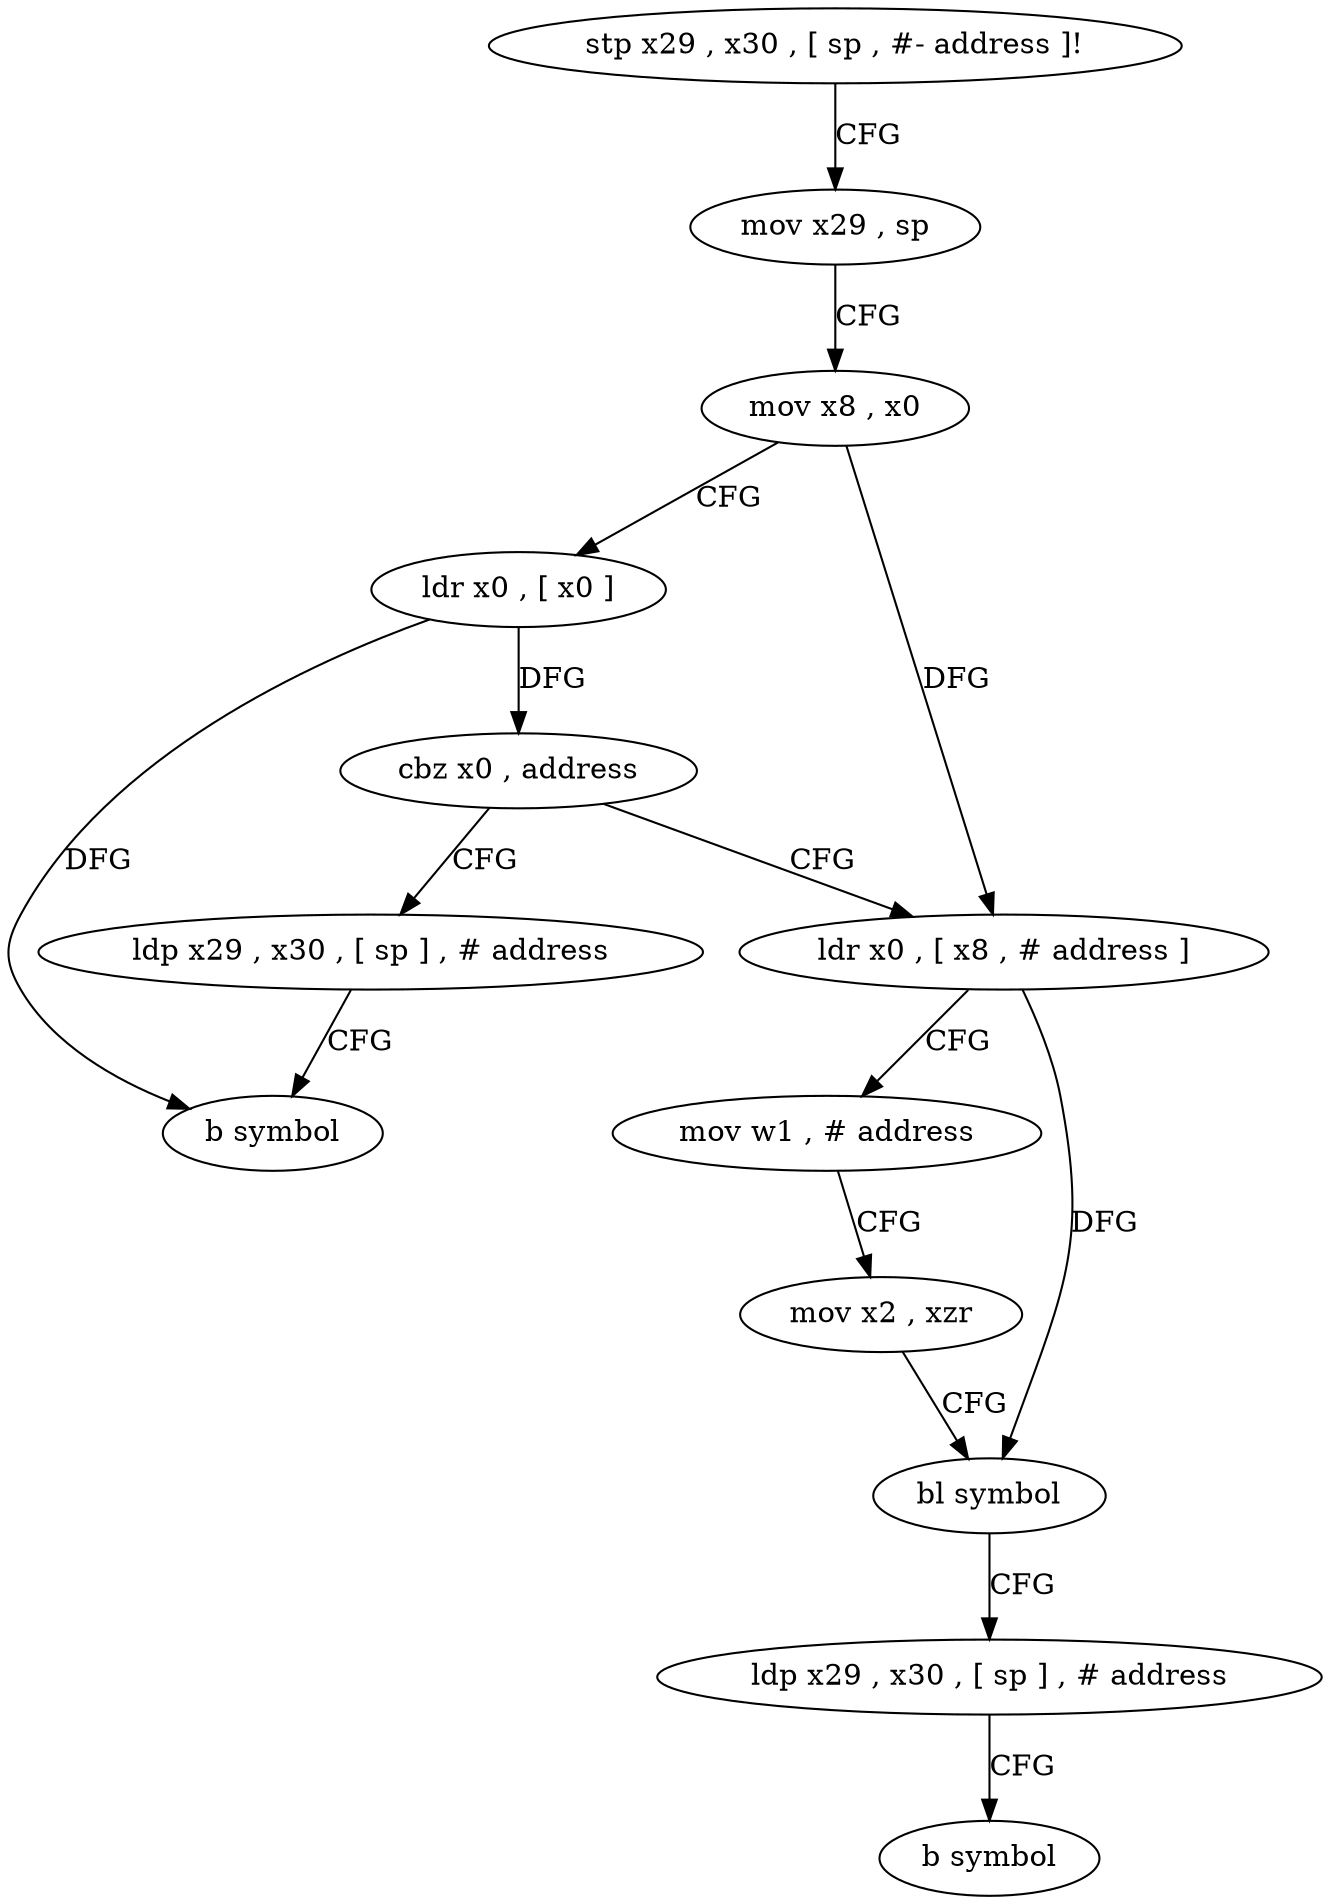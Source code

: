 digraph "func" {
"84736" [label = "stp x29 , x30 , [ sp , #- address ]!" ]
"84740" [label = "mov x29 , sp" ]
"84744" [label = "mov x8 , x0" ]
"84748" [label = "ldr x0 , [ x0 ]" ]
"84752" [label = "cbz x0 , address" ]
"84764" [label = "ldr x0 , [ x8 , # address ]" ]
"84756" [label = "ldp x29 , x30 , [ sp ] , # address" ]
"84768" [label = "mov w1 , # address" ]
"84772" [label = "mov x2 , xzr" ]
"84776" [label = "bl symbol" ]
"84780" [label = "ldp x29 , x30 , [ sp ] , # address" ]
"84784" [label = "b symbol" ]
"84760" [label = "b symbol" ]
"84736" -> "84740" [ label = "CFG" ]
"84740" -> "84744" [ label = "CFG" ]
"84744" -> "84748" [ label = "CFG" ]
"84744" -> "84764" [ label = "DFG" ]
"84748" -> "84752" [ label = "DFG" ]
"84748" -> "84760" [ label = "DFG" ]
"84752" -> "84764" [ label = "CFG" ]
"84752" -> "84756" [ label = "CFG" ]
"84764" -> "84768" [ label = "CFG" ]
"84764" -> "84776" [ label = "DFG" ]
"84756" -> "84760" [ label = "CFG" ]
"84768" -> "84772" [ label = "CFG" ]
"84772" -> "84776" [ label = "CFG" ]
"84776" -> "84780" [ label = "CFG" ]
"84780" -> "84784" [ label = "CFG" ]
}
